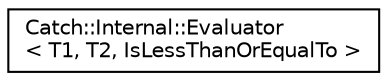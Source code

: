 digraph "Graphical Class Hierarchy"
{
  edge [fontname="Helvetica",fontsize="10",labelfontname="Helvetica",labelfontsize="10"];
  node [fontname="Helvetica",fontsize="10",shape=record];
  rankdir="LR";
  Node1 [label="Catch::Internal::Evaluator\l\< T1, T2, IsLessThanOrEqualTo \>",height=0.2,width=0.4,color="black", fillcolor="white", style="filled",URL="$dc/d6d/structCatch_1_1Internal_1_1Evaluator_3_01T1_00_01T2_00_01IsLessThanOrEqualTo_01_4.html"];
}
